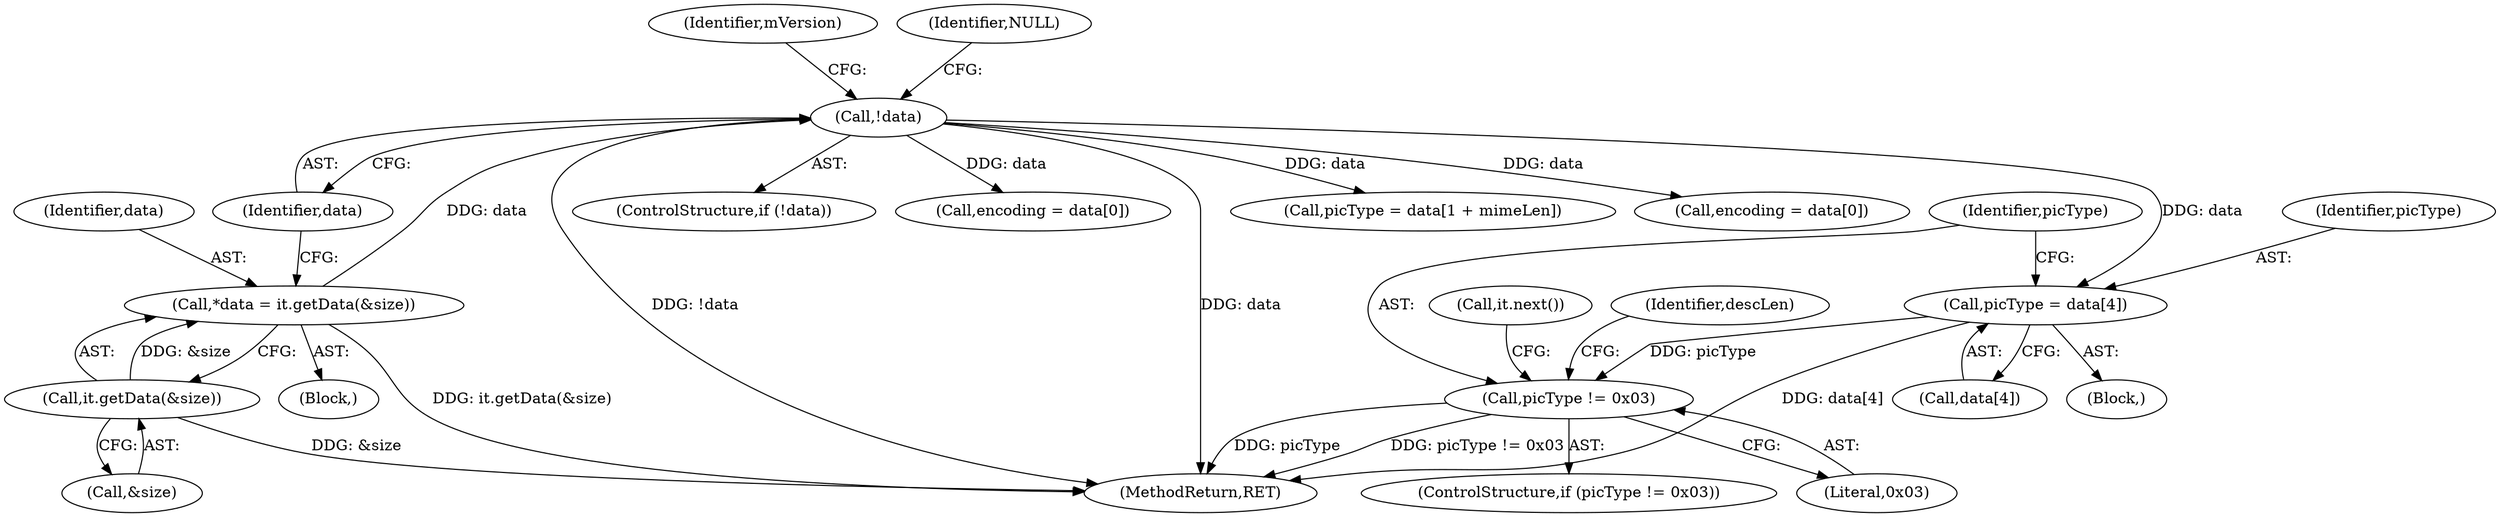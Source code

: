digraph "0_Android_7a3246b870ddd11861eda2ab458b11d723c7f62c_0@array" {
"1000281" [label="(Call,picType = data[4])"];
"1000123" [label="(Call,!data)"];
"1000117" [label="(Call,*data = it.getData(&size))"];
"1000119" [label="(Call,it.getData(&size))"];
"1000287" [label="(Call,picType != 0x03)"];
"1000287" [label="(Call,picType != 0x03)"];
"1000319" [label="(MethodReturn,RET)"];
"1000122" [label="(ControlStructure,if (!data))"];
"1000281" [label="(Call,picType = data[4])"];
"1000291" [label="(Call,it.next())"];
"1000117" [label="(Call,*data = it.getData(&size))"];
"1000295" [label="(Identifier,descLen)"];
"1000286" [label="(ControlStructure,if (picType != 0x03))"];
"1000120" [label="(Call,&size)"];
"1000119" [label="(Call,it.getData(&size))"];
"1000118" [label="(Identifier,data)"];
"1000138" [label="(Call,encoding = data[0])"];
"1000289" [label="(Literal,0x03)"];
"1000124" [label="(Identifier,data)"];
"1000131" [label="(Identifier,mVersion)"];
"1000127" [label="(Identifier,NULL)"];
"1000163" [label="(Call,picType = data[1 + mimeLen])"];
"1000282" [label="(Identifier,picType)"];
"1000233" [label="(Call,encoding = data[0])"];
"1000283" [label="(Call,data[4])"];
"1000288" [label="(Identifier,picType)"];
"1000114" [label="(Block,)"];
"1000231" [label="(Block,)"];
"1000123" [label="(Call,!data)"];
"1000281" -> "1000231"  [label="AST: "];
"1000281" -> "1000283"  [label="CFG: "];
"1000282" -> "1000281"  [label="AST: "];
"1000283" -> "1000281"  [label="AST: "];
"1000288" -> "1000281"  [label="CFG: "];
"1000281" -> "1000319"  [label="DDG: data[4]"];
"1000123" -> "1000281"  [label="DDG: data"];
"1000281" -> "1000287"  [label="DDG: picType"];
"1000123" -> "1000122"  [label="AST: "];
"1000123" -> "1000124"  [label="CFG: "];
"1000124" -> "1000123"  [label="AST: "];
"1000127" -> "1000123"  [label="CFG: "];
"1000131" -> "1000123"  [label="CFG: "];
"1000123" -> "1000319"  [label="DDG: !data"];
"1000123" -> "1000319"  [label="DDG: data"];
"1000117" -> "1000123"  [label="DDG: data"];
"1000123" -> "1000138"  [label="DDG: data"];
"1000123" -> "1000163"  [label="DDG: data"];
"1000123" -> "1000233"  [label="DDG: data"];
"1000117" -> "1000114"  [label="AST: "];
"1000117" -> "1000119"  [label="CFG: "];
"1000118" -> "1000117"  [label="AST: "];
"1000119" -> "1000117"  [label="AST: "];
"1000124" -> "1000117"  [label="CFG: "];
"1000117" -> "1000319"  [label="DDG: it.getData(&size)"];
"1000119" -> "1000117"  [label="DDG: &size"];
"1000119" -> "1000120"  [label="CFG: "];
"1000120" -> "1000119"  [label="AST: "];
"1000119" -> "1000319"  [label="DDG: &size"];
"1000287" -> "1000286"  [label="AST: "];
"1000287" -> "1000289"  [label="CFG: "];
"1000288" -> "1000287"  [label="AST: "];
"1000289" -> "1000287"  [label="AST: "];
"1000291" -> "1000287"  [label="CFG: "];
"1000295" -> "1000287"  [label="CFG: "];
"1000287" -> "1000319"  [label="DDG: picType != 0x03"];
"1000287" -> "1000319"  [label="DDG: picType"];
}

